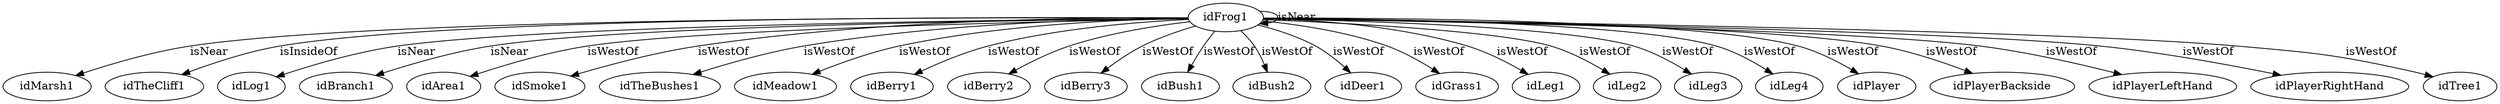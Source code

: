 digraph  {
idFrog1 [node_type=entity_node];
idMarsh1 [node_type=entity_node];
idTheCliff1 [node_type=entity_node];
idLog1 [node_type=entity_node];
idBranch1 [node_type=entity_node];
idArea1 [node_type=entity_node];
idSmoke1 [node_type=entity_node];
idTheBushes1 [node_type=entity_node];
idMeadow1 [node_type=entity_node];
idBerry1 [node_type=entity_node];
idBerry2 [node_type=entity_node];
idBerry3 [node_type=entity_node];
idBush1 [node_type=entity_node];
idBush2 [node_type=entity_node];
idDeer1 [node_type=entity_node];
idGrass1 [node_type=entity_node];
idLeg1 [node_type=entity_node];
idLeg2 [node_type=entity_node];
idLeg3 [node_type=entity_node];
idLeg4 [node_type=entity_node];
idPlayer [node_type=entity_node];
idPlayerBackside [node_type=entity_node];
idPlayerLeftHand [node_type=entity_node];
idPlayerRightHand [node_type=entity_node];
idTree1 [node_type=entity_node];
idFrog1 -> idMarsh1  [edge_type=relationship, label=isNear];
idFrog1 -> idTheCliff1  [edge_type=relationship, label=isInsideOf];
idFrog1 -> idLog1  [edge_type=relationship, label=isNear];
idFrog1 -> idFrog1  [edge_type=relationship, label=isNear];
idFrog1 -> idBranch1  [edge_type=relationship, label=isNear];
idFrog1 -> idArea1  [edge_type=relationship, label=isWestOf];
idFrog1 -> idSmoke1  [edge_type=relationship, label=isWestOf];
idFrog1 -> idTheBushes1  [edge_type=relationship, label=isWestOf];
idFrog1 -> idMeadow1  [edge_type=relationship, label=isWestOf];
idFrog1 -> idBerry1  [edge_type=relationship, label=isWestOf];
idFrog1 -> idBerry2  [edge_type=relationship, label=isWestOf];
idFrog1 -> idBerry3  [edge_type=relationship, label=isWestOf];
idFrog1 -> idBush1  [edge_type=relationship, label=isWestOf];
idFrog1 -> idBush2  [edge_type=relationship, label=isWestOf];
idFrog1 -> idDeer1  [edge_type=relationship, label=isWestOf];
idFrog1 -> idGrass1  [edge_type=relationship, label=isWestOf];
idFrog1 -> idLeg1  [edge_type=relationship, label=isWestOf];
idFrog1 -> idLeg2  [edge_type=relationship, label=isWestOf];
idFrog1 -> idLeg3  [edge_type=relationship, label=isWestOf];
idFrog1 -> idLeg4  [edge_type=relationship, label=isWestOf];
idFrog1 -> idPlayer  [edge_type=relationship, label=isWestOf];
idFrog1 -> idPlayerBackside  [edge_type=relationship, label=isWestOf];
idFrog1 -> idPlayerLeftHand  [edge_type=relationship, label=isWestOf];
idFrog1 -> idPlayerRightHand  [edge_type=relationship, label=isWestOf];
idFrog1 -> idTree1  [edge_type=relationship, label=isWestOf];
}
